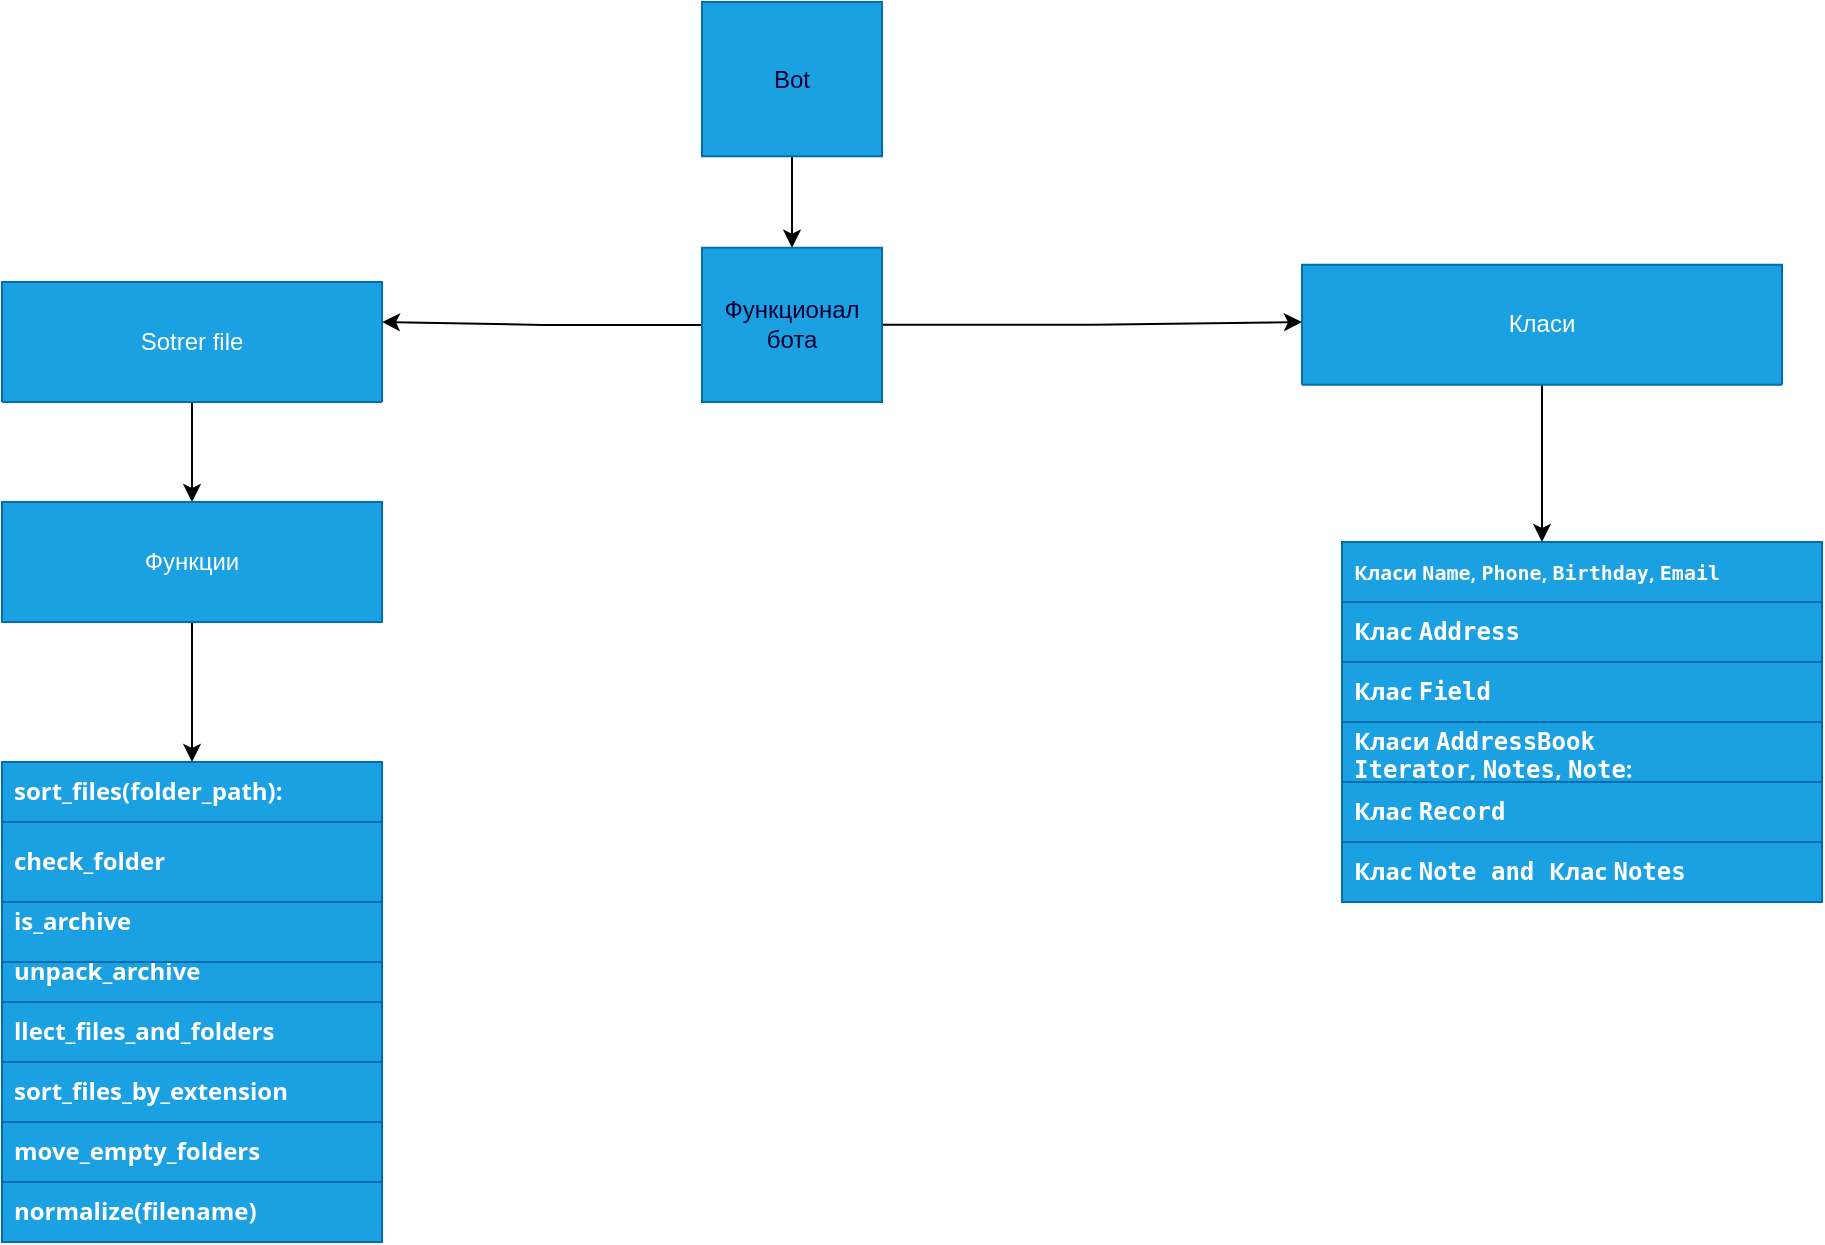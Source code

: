 <mxfile version="22.1.4" type="github">
  <diagram name="Страница — 1" id="Z-an4A2P-zL1DKGsL8hN">
    <mxGraphModel dx="1781" dy="1816" grid="1" gridSize="10" guides="1" tooltips="1" connect="1" arrows="1" fold="1" page="1" pageScale="1" pageWidth="827" pageHeight="1169" math="0" shadow="0">
      <root>
        <mxCell id="0" />
        <mxCell id="1" parent="0" />
        <mxCell id="G-vSlB9qsjSGoHxNtmw9-3" value="" style="edgeStyle=orthogonalEdgeStyle;rounded=0;orthogonalLoop=1;jettySize=auto;html=1;entryX=0.5;entryY=0;entryDx=0;entryDy=0;" parent="1" source="G-vSlB9qsjSGoHxNtmw9-1" target="G-vSlB9qsjSGoHxNtmw9-6" edge="1">
          <mxGeometry relative="1" as="geometry">
            <mxPoint x="420" y="-1000" as="targetPoint" />
          </mxGeometry>
        </mxCell>
        <mxCell id="G-vSlB9qsjSGoHxNtmw9-1" value="&lt;font color=&quot;#000033&quot;&gt;Bot&lt;/font&gt;" style="rounded=0;whiteSpace=wrap;html=1;fillColor=#1ba1e2;strokeColor=#006EAF;fontColor=#ffffff;aspect=fixed;" parent="1" vertex="1">
          <mxGeometry x="340" y="-1140" width="90" height="77.14" as="geometry" />
        </mxCell>
        <mxCell id="G-vSlB9qsjSGoHxNtmw9-8" style="edgeStyle=orthogonalEdgeStyle;rounded=0;orthogonalLoop=1;jettySize=auto;html=1;exitX=1;exitY=0.5;exitDx=0;exitDy=0;entryX=0;entryY=0.5;entryDx=0;entryDy=0;" parent="1" source="G-vSlB9qsjSGoHxNtmw9-6" edge="1">
          <mxGeometry relative="1" as="geometry">
            <mxPoint x="640" y="-980" as="targetPoint" />
          </mxGeometry>
        </mxCell>
        <mxCell id="G-vSlB9qsjSGoHxNtmw9-11" value="" style="edgeStyle=orthogonalEdgeStyle;rounded=0;orthogonalLoop=1;jettySize=auto;html=1;" parent="1" source="G-vSlB9qsjSGoHxNtmw9-6" edge="1">
          <mxGeometry relative="1" as="geometry">
            <mxPoint x="180" y="-980" as="targetPoint" />
          </mxGeometry>
        </mxCell>
        <mxCell id="G-vSlB9qsjSGoHxNtmw9-6" value="&lt;font color=&quot;#000033&quot;&gt;&lt;span style=&quot;caret-color: rgb(0, 0, 51);&quot;&gt;Функционал бота&lt;br&gt;&lt;/span&gt;&lt;/font&gt;" style="rounded=0;whiteSpace=wrap;html=1;fillColor=#1ba1e2;strokeColor=#006EAF;fontColor=#ffffff;aspect=fixed;" parent="1" vertex="1">
          <mxGeometry x="340" y="-1017.14" width="90" height="77.14" as="geometry" />
        </mxCell>
        <mxCell id="G-vSlB9qsjSGoHxNtmw9-93" value="" style="edgeStyle=orthogonalEdgeStyle;rounded=0;orthogonalLoop=1;jettySize=auto;html=1;" parent="1" source="G-vSlB9qsjSGoHxNtmw9-47" target="G-vSlB9qsjSGoHxNtmw9-92" edge="1">
          <mxGeometry relative="1" as="geometry" />
        </mxCell>
        <mxCell id="G-vSlB9qsjSGoHxNtmw9-47" value="Sotrer file" style="swimlane;fontStyle=0;childLayout=stackLayout;horizontal=1;startSize=60;horizontalStack=0;resizeParent=1;resizeParentMax=0;resizeLast=0;collapsible=1;marginBottom=0;whiteSpace=wrap;html=1;fillColor=#1ba1e2;fontColor=#ffffff;strokeColor=#006EAF;" parent="1" vertex="1">
          <mxGeometry x="-10" y="-1000" width="190" height="60" as="geometry" />
        </mxCell>
        <mxCell id="G-vSlB9qsjSGoHxNtmw9-96" value="" style="edgeStyle=orthogonalEdgeStyle;rounded=0;orthogonalLoop=1;jettySize=auto;html=1;" parent="1" source="G-vSlB9qsjSGoHxNtmw9-53" target="G-vSlB9qsjSGoHxNtmw9-54" edge="1">
          <mxGeometry relative="1" as="geometry">
            <Array as="points">
              <mxPoint x="760" y="-890" />
              <mxPoint x="760" y="-890" />
            </Array>
          </mxGeometry>
        </mxCell>
        <mxCell id="G-vSlB9qsjSGoHxNtmw9-53" value="Класи" style="swimlane;fontStyle=0;childLayout=stackLayout;horizontal=1;startSize=60;horizontalStack=0;resizeParent=1;resizeParentMax=0;resizeLast=0;collapsible=1;marginBottom=0;whiteSpace=wrap;html=1;fillColor=#1ba1e2;fontColor=#ffffff;strokeColor=#006EAF;" parent="1" vertex="1">
          <mxGeometry x="640" y="-1008.57" width="240" height="60" as="geometry" />
        </mxCell>
        <mxCell id="G-vSlB9qsjSGoHxNtmw9-57" value="&lt;strong style=&quot;border: 0px solid rgb(217, 217, 227); caret-color: rgb(0, 0, 0); box-sizing: border-box; font-family: Söhne, ui-sans-serif, system-ui, -apple-system, &amp;quot;Segoe UI&amp;quot;, Roboto, Ubuntu, Cantarell, &amp;quot;Noto Sans&amp;quot;, sans-serif, &amp;quot;Helvetica Neue&amp;quot;, Arial, &amp;quot;Apple Color Emoji&amp;quot;, &amp;quot;Segoe UI Emoji&amp;quot;, &amp;quot;Segoe UI Symbol&amp;quot;, &amp;quot;Noto Color Emoji&amp;quot;;&quot;&gt;&lt;font style=&quot;border-color: var(--border-color);&quot;&gt;Класи&amp;nbsp;&lt;code style=&quot;border: 0px solid rgb(217, 217, 227); box-sizing: border-box; font-family: &amp;quot;Söhne Mono&amp;quot;, Monaco, &amp;quot;Andale Mono&amp;quot;, &amp;quot;Ubuntu Mono&amp;quot;, monospace !important;&quot;&gt;AddressBook&lt;br style=&quot;border-color: var(--border-color);&quot;&gt;Iterator&lt;/code&gt;,&amp;nbsp;&lt;code style=&quot;border: 0px solid rgb(217, 217, 227); box-sizing: border-box; font-family: &amp;quot;Söhne Mono&amp;quot;, Monaco, &amp;quot;Andale Mono&amp;quot;, &amp;quot;Ubuntu Mono&amp;quot;, monospace !important;&quot;&gt;Notes&lt;/code&gt;,&amp;nbsp;&lt;code style=&quot;border: 0px solid rgb(217, 217, 227); box-sizing: border-box; font-family: &amp;quot;Söhne Mono&amp;quot;, Monaco, &amp;quot;Andale Mono&amp;quot;, &amp;quot;Ubuntu Mono&amp;quot;, monospace !important;&quot;&gt;Note&lt;/code&gt;:&lt;/font&gt;&lt;/strong&gt;" style="text;strokeColor=#006EAF;fillColor=#1ba1e2;align=left;verticalAlign=middle;spacingLeft=4;spacingRight=4;overflow=hidden;points=[[0,0.5],[1,0.5]];portConstraint=eastwest;rotatable=0;whiteSpace=wrap;html=1;fontColor=#ffffff;" parent="1" vertex="1">
          <mxGeometry x="660" y="-780" width="240" height="30" as="geometry" />
        </mxCell>
        <mxCell id="G-vSlB9qsjSGoHxNtmw9-58" value="&lt;strong style=&quot;border: 0px solid rgb(217, 217, 227); caret-color: rgb(0, 0, 0); box-sizing: border-box; font-family: Söhne, ui-sans-serif, system-ui, -apple-system, &amp;quot;Segoe UI&amp;quot;, Roboto, Ubuntu, Cantarell, &amp;quot;Noto Sans&amp;quot;, sans-serif, &amp;quot;Helvetica Neue&amp;quot;, Arial, &amp;quot;Apple Color Emoji&amp;quot;, &amp;quot;Segoe UI Emoji&amp;quot;, &amp;quot;Segoe UI Symbol&amp;quot;, &amp;quot;Noto Color Emoji&amp;quot;;&quot;&gt;&lt;font style=&quot;font-size: 12px;&quot;&gt;Клас&amp;nbsp;&lt;code style=&quot;border: 0px solid rgb(217, 217, 227); box-sizing: border-box; font-family: &amp;quot;Söhne Mono&amp;quot;, Monaco, &amp;quot;Andale Mono&amp;quot;, &amp;quot;Ubuntu Mono&amp;quot;, monospace !important;&quot;&gt;Record&lt;/code&gt;&lt;/font&gt;&lt;/strong&gt;" style="text;strokeColor=#006EAF;fillColor=#1ba1e2;align=left;verticalAlign=middle;spacingLeft=4;spacingRight=4;overflow=hidden;points=[[0,0.5],[1,0.5]];portConstraint=eastwest;rotatable=0;whiteSpace=wrap;html=1;fontColor=#ffffff;" parent="1" vertex="1">
          <mxGeometry x="660" y="-750" width="240" height="30" as="geometry" />
        </mxCell>
        <mxCell id="G-vSlB9qsjSGoHxNtmw9-59" value="&lt;strong style=&quot;border: 0px solid rgb(217, 217, 227); caret-color: rgb(0, 0, 0); box-sizing: border-box; font-family: Söhne, ui-sans-serif, system-ui, -apple-system, &amp;quot;Segoe UI&amp;quot;, Roboto, Ubuntu, Cantarell, &amp;quot;Noto Sans&amp;quot;, sans-serif, &amp;quot;Helvetica Neue&amp;quot;, Arial, &amp;quot;Apple Color Emoji&amp;quot;, &amp;quot;Segoe UI Emoji&amp;quot;, &amp;quot;Segoe UI Symbol&amp;quot;, &amp;quot;Noto Color Emoji&amp;quot;;&quot;&gt;&lt;font style=&quot;font-size: 12px;&quot;&gt;Клас&amp;nbsp;&lt;code style=&quot;border: 0px solid rgb(217, 217, 227); box-sizing: border-box; font-family: &amp;quot;Söhne Mono&amp;quot;, Monaco, &amp;quot;Andale Mono&amp;quot;, &amp;quot;Ubuntu Mono&amp;quot;, monospace !important;&quot;&gt;Note and&amp;nbsp;&lt;strong style=&quot;border: 0px solid rgb(217, 217, 227); box-sizing: border-box; font-family: Söhne, ui-sans-serif, system-ui, -apple-system, &amp;quot;Segoe UI&amp;quot;, Roboto, Ubuntu, Cantarell, &amp;quot;Noto Sans&amp;quot;, sans-serif, &amp;quot;Helvetica Neue&amp;quot;, Arial, &amp;quot;Apple Color Emoji&amp;quot;, &amp;quot;Segoe UI Emoji&amp;quot;, &amp;quot;Segoe UI Symbol&amp;quot;, &amp;quot;Noto Color Emoji&amp;quot;;&quot;&gt;Клас&amp;nbsp;&lt;code style=&quot;border: 0px solid rgb(217, 217, 227); box-sizing: border-box; font-family: &amp;quot;Söhne Mono&amp;quot;, Monaco, &amp;quot;Andale Mono&amp;quot;, &amp;quot;Ubuntu Mono&amp;quot;, monospace !important;&quot;&gt;Notes&lt;/code&gt;&lt;/strong&gt;&lt;/code&gt;&lt;/font&gt;&lt;/strong&gt;" style="text;strokeColor=#006EAF;fillColor=#1ba1e2;align=left;verticalAlign=middle;spacingLeft=4;spacingRight=4;overflow=hidden;points=[[0,0.5],[1,0.5]];portConstraint=eastwest;rotatable=0;whiteSpace=wrap;html=1;fontColor=#ffffff;" parent="1" vertex="1">
          <mxGeometry x="660" y="-720" width="240" height="30" as="geometry" />
        </mxCell>
        <mxCell id="G-vSlB9qsjSGoHxNtmw9-61" value="&lt;strong style=&quot;caret-color: rgb(0, 0, 0); border: 0px solid rgb(217, 217, 227); box-sizing: border-box; font-family: Söhne, ui-sans-serif, system-ui, -apple-system, &amp;quot;Segoe UI&amp;quot;, Roboto, Ubuntu, Cantarell, &amp;quot;Noto Sans&amp;quot;, sans-serif, &amp;quot;Helvetica Neue&amp;quot;, Arial, &amp;quot;Apple Color Emoji&amp;quot;, &amp;quot;Segoe UI Emoji&amp;quot;, &amp;quot;Segoe UI Symbol&amp;quot;, &amp;quot;Noto Color Emoji&amp;quot;;&quot;&gt;&lt;font style=&quot;font-size: 12px;&quot;&gt;llect_files_and_folders&lt;/font&gt;&lt;/strong&gt;" style="text;strokeColor=#006EAF;fillColor=#1ba1e2;align=left;verticalAlign=middle;spacingLeft=4;spacingRight=4;overflow=hidden;points=[[0,0.5],[1,0.5]];portConstraint=eastwest;rotatable=0;whiteSpace=wrap;html=1;fontColor=#ffffff;" parent="1" vertex="1">
          <mxGeometry x="-10" y="-640" width="190" height="30" as="geometry" />
        </mxCell>
        <mxCell id="G-vSlB9qsjSGoHxNtmw9-62" value="&lt;strong style=&quot;caret-color: rgb(0, 0, 0); border: 0px solid rgb(217, 217, 227); box-sizing: border-box; font-family: Söhne, ui-sans-serif, system-ui, -apple-system, &amp;quot;Segoe UI&amp;quot;, Roboto, Ubuntu, Cantarell, &amp;quot;Noto Sans&amp;quot;, sans-serif, &amp;quot;Helvetica Neue&amp;quot;, Arial, &amp;quot;Apple Color Emoji&amp;quot;, &amp;quot;Segoe UI Emoji&amp;quot;, &amp;quot;Segoe UI Symbol&amp;quot;, &amp;quot;Noto Color Emoji&amp;quot;;&quot;&gt;&lt;font style=&quot;font-size: 12px;&quot;&gt;unpack_archive&lt;/font&gt;&lt;/strong&gt;" style="text;strokeColor=#006EAF;fillColor=#1ba1e2;align=left;verticalAlign=middle;spacingLeft=4;spacingRight=4;overflow=hidden;points=[[0,0.5],[1,0.5]];portConstraint=eastwest;rotatable=0;whiteSpace=wrap;html=1;fontColor=#ffffff;" parent="1" vertex="1">
          <mxGeometry x="-10" y="-670" width="190" height="30" as="geometry" />
        </mxCell>
        <mxCell id="G-vSlB9qsjSGoHxNtmw9-63" value="&lt;strong style=&quot;caret-color: rgb(0, 0, 0); border: 0px solid rgb(217, 217, 227); box-sizing: border-box; font-family: Söhne, ui-sans-serif, system-ui, -apple-system, &amp;quot;Segoe UI&amp;quot;, Roboto, Ubuntu, Cantarell, &amp;quot;Noto Sans&amp;quot;, sans-serif, &amp;quot;Helvetica Neue&amp;quot;, Arial, &amp;quot;Apple Color Emoji&amp;quot;, &amp;quot;Segoe UI Emoji&amp;quot;, &amp;quot;Segoe UI Symbol&amp;quot;, &amp;quot;Noto Color Emoji&amp;quot;;&quot;&gt;&lt;font style=&quot;font-size: 12px;&quot;&gt;sort_files_by_extension&lt;/font&gt;&lt;/strong&gt;" style="text;strokeColor=#006EAF;fillColor=#1ba1e2;align=left;verticalAlign=middle;spacingLeft=4;spacingRight=4;overflow=hidden;points=[[0,0.5],[1,0.5]];portConstraint=eastwest;rotatable=0;whiteSpace=wrap;html=1;fontColor=#ffffff;" parent="1" vertex="1">
          <mxGeometry x="-10" y="-610" width="190" height="30" as="geometry" />
        </mxCell>
        <mxCell id="G-vSlB9qsjSGoHxNtmw9-64" value="&lt;strong style=&quot;caret-color: rgb(0, 0, 0); border: 0px solid rgb(217, 217, 227); box-sizing: border-box; font-family: Söhne, ui-sans-serif, system-ui, -apple-system, &amp;quot;Segoe UI&amp;quot;, Roboto, Ubuntu, Cantarell, &amp;quot;Noto Sans&amp;quot;, sans-serif, &amp;quot;Helvetica Neue&amp;quot;, Arial, &amp;quot;Apple Color Emoji&amp;quot;, &amp;quot;Segoe UI Emoji&amp;quot;, &amp;quot;Segoe UI Symbol&amp;quot;, &amp;quot;Noto Color Emoji&amp;quot;;&quot;&gt;&lt;font style=&quot;font-size: 12px;&quot;&gt;normalize(filename)&lt;/font&gt;&lt;/strong&gt;" style="text;strokeColor=#006EAF;fillColor=#1ba1e2;align=left;verticalAlign=middle;spacingLeft=4;spacingRight=4;overflow=hidden;points=[[0,0.5],[1,0.5]];portConstraint=eastwest;rotatable=0;whiteSpace=wrap;html=1;fontColor=#ffffff;" parent="1" vertex="1">
          <mxGeometry x="-10" y="-550" width="190" height="30" as="geometry" />
        </mxCell>
        <mxCell id="G-vSlB9qsjSGoHxNtmw9-65" value="&lt;strong style=&quot;caret-color: rgb(0, 0, 0); border: 0px solid rgb(217, 217, 227); box-sizing: border-box; font-family: Söhne, ui-sans-serif, system-ui, -apple-system, &amp;quot;Segoe UI&amp;quot;, Roboto, Ubuntu, Cantarell, &amp;quot;Noto Sans&amp;quot;, sans-serif, &amp;quot;Helvetica Neue&amp;quot;, Arial, &amp;quot;Apple Color Emoji&amp;quot;, &amp;quot;Segoe UI Emoji&amp;quot;, &amp;quot;Segoe UI Symbol&amp;quot;, &amp;quot;Noto Color Emoji&amp;quot;;&quot;&gt;&lt;font style=&quot;font-size: 12px;&quot;&gt;move_empty_folders&lt;/font&gt;&lt;/strong&gt;" style="text;strokeColor=#006EAF;fillColor=#1ba1e2;align=left;verticalAlign=middle;spacingLeft=4;spacingRight=4;overflow=hidden;points=[[0,0.5],[1,0.5]];portConstraint=eastwest;rotatable=0;whiteSpace=wrap;html=1;fontColor=#ffffff;" parent="1" vertex="1">
          <mxGeometry x="-10" y="-580" width="190" height="30" as="geometry" />
        </mxCell>
        <mxCell id="G-vSlB9qsjSGoHxNtmw9-50" value="&lt;strong style=&quot;caret-color: rgb(0, 0, 0); border: 0px solid rgb(217, 217, 227); box-sizing: border-box; font-family: Söhne, ui-sans-serif, system-ui, -apple-system, &amp;quot;Segoe UI&amp;quot;, Roboto, Ubuntu, Cantarell, &amp;quot;Noto Sans&amp;quot;, sans-serif, &amp;quot;Helvetica Neue&amp;quot;, Arial, &amp;quot;Apple Color Emoji&amp;quot;, &amp;quot;Segoe UI Emoji&amp;quot;, &amp;quot;Segoe UI Symbol&amp;quot;, &amp;quot;Noto Color Emoji&amp;quot;;&quot;&gt;&lt;font style=&quot;font-size: 12px;&quot;&gt;is_archive&lt;/font&gt;&lt;/strong&gt;" style="text;strokeColor=#006EAF;fillColor=#1ba1e2;align=left;verticalAlign=middle;spacingLeft=4;spacingRight=4;overflow=hidden;points=[[0,0.5],[1,0.5]];portConstraint=eastwest;rotatable=0;whiteSpace=wrap;html=1;fontColor=#ffffff;" parent="1" vertex="1">
          <mxGeometry x="-10" y="-700" width="190" height="40" as="geometry" />
        </mxCell>
        <mxCell id="G-vSlB9qsjSGoHxNtmw9-49" value="&lt;strong style=&quot;caret-color: rgb(0, 0, 0); border: 0px solid rgb(217, 217, 227); box-sizing: border-box; font-family: Söhne, ui-sans-serif, system-ui, -apple-system, &amp;quot;Segoe UI&amp;quot;, Roboto, Ubuntu, Cantarell, &amp;quot;Noto Sans&amp;quot;, sans-serif, &amp;quot;Helvetica Neue&amp;quot;, Arial, &amp;quot;Apple Color Emoji&amp;quot;, &amp;quot;Segoe UI Emoji&amp;quot;, &amp;quot;Segoe UI Symbol&amp;quot;, &amp;quot;Noto Color Emoji&amp;quot;;&quot;&gt;&lt;font style=&quot;font-size: 12px;&quot;&gt;check_folder&lt;/font&gt;&lt;/strong&gt;" style="text;strokeColor=#006EAF;fillColor=#1ba1e2;align=left;verticalAlign=middle;spacingLeft=4;spacingRight=4;overflow=hidden;points=[[0,0.5],[1,0.5]];portConstraint=eastwest;rotatable=0;whiteSpace=wrap;html=1;fontColor=#ffffff;" parent="1" vertex="1">
          <mxGeometry x="-10" y="-730" width="190" height="40" as="geometry" />
        </mxCell>
        <mxCell id="G-vSlB9qsjSGoHxNtmw9-48" value="&lt;font style=&quot;font-size: 12px;&quot;&gt;&lt;strong style=&quot;caret-color: rgb(0, 0, 0); border: 0px solid rgb(217, 217, 227); box-sizing: border-box; font-family: Söhne, ui-sans-serif, system-ui, -apple-system, &amp;quot;Segoe UI&amp;quot;, Roboto, Ubuntu, Cantarell, &amp;quot;Noto Sans&amp;quot;, sans-serif, &amp;quot;Helvetica Neue&amp;quot;, Arial, &amp;quot;Apple Color Emoji&amp;quot;, &amp;quot;Segoe UI Emoji&amp;quot;, &amp;quot;Segoe UI Symbol&amp;quot;, &amp;quot;Noto Color Emoji&amp;quot;;&quot;&gt;sort_files(folder_path):&lt;/strong&gt; &lt;/font&gt;" style="text;strokeColor=#006EAF;fillColor=#1ba1e2;align=left;verticalAlign=middle;spacingLeft=4;spacingRight=4;overflow=hidden;points=[[0,0.5],[1,0.5]];portConstraint=eastwest;rotatable=0;whiteSpace=wrap;html=1;fontColor=#ffffff;" parent="1" vertex="1">
          <mxGeometry x="-10" y="-760" width="190" height="30" as="geometry" />
        </mxCell>
        <mxCell id="G-vSlB9qsjSGoHxNtmw9-95" value="" style="edgeStyle=orthogonalEdgeStyle;rounded=0;orthogonalLoop=1;jettySize=auto;html=1;" parent="1" source="G-vSlB9qsjSGoHxNtmw9-92" target="G-vSlB9qsjSGoHxNtmw9-48" edge="1">
          <mxGeometry relative="1" as="geometry">
            <Array as="points">
              <mxPoint x="85" y="-790" />
              <mxPoint x="85" y="-790" />
            </Array>
          </mxGeometry>
        </mxCell>
        <mxCell id="G-vSlB9qsjSGoHxNtmw9-92" value="Функции" style="rounded=0;whiteSpace=wrap;html=1;fillColor=#1ba1e2;fontColor=#ffffff;strokeColor=#006EAF;" parent="1" vertex="1">
          <mxGeometry x="-10" y="-890" width="190" height="60" as="geometry" />
        </mxCell>
        <mxCell id="G-vSlB9qsjSGoHxNtmw9-56" value="&lt;strong style=&quot;border: 0px solid rgb(217, 217, 227); caret-color: rgb(0, 0, 0); box-sizing: border-box; font-family: Söhne, ui-sans-serif, system-ui, -apple-system, &amp;quot;Segoe UI&amp;quot;, Roboto, Ubuntu, Cantarell, &amp;quot;Noto Sans&amp;quot;, sans-serif, &amp;quot;Helvetica Neue&amp;quot;, Arial, &amp;quot;Apple Color Emoji&amp;quot;, &amp;quot;Segoe UI Emoji&amp;quot;, &amp;quot;Segoe UI Symbol&amp;quot;, &amp;quot;Noto Color Emoji&amp;quot;;&quot;&gt;&lt;font style=&quot;font-size: 12px;&quot;&gt;Клас&amp;nbsp;&lt;code style=&quot;border: 0px solid rgb(217, 217, 227); box-sizing: border-box; font-family: &amp;quot;Söhne Mono&amp;quot;, Monaco, &amp;quot;Andale Mono&amp;quot;, &amp;quot;Ubuntu Mono&amp;quot;, monospace !important;&quot;&gt;Field&lt;/code&gt;&lt;/font&gt;&lt;/strong&gt;" style="text;strokeColor=#006EAF;fillColor=#1ba1e2;align=left;verticalAlign=middle;spacingLeft=4;spacingRight=4;overflow=hidden;points=[[0,0.5],[1,0.5]];portConstraint=eastwest;rotatable=0;whiteSpace=wrap;html=1;fontColor=#ffffff;" parent="1" vertex="1">
          <mxGeometry x="660" y="-810" width="240" height="30" as="geometry" />
        </mxCell>
        <mxCell id="G-vSlB9qsjSGoHxNtmw9-55" value="&lt;strong style=&quot;border: 0px solid rgb(217, 217, 227); caret-color: rgb(0, 0, 0); box-sizing: border-box; font-family: Söhne, ui-sans-serif, system-ui, -apple-system, &amp;quot;Segoe UI&amp;quot;, Roboto, Ubuntu, Cantarell, &amp;quot;Noto Sans&amp;quot;, sans-serif, &amp;quot;Helvetica Neue&amp;quot;, Arial, &amp;quot;Apple Color Emoji&amp;quot;, &amp;quot;Segoe UI Emoji&amp;quot;, &amp;quot;Segoe UI Symbol&amp;quot;, &amp;quot;Noto Color Emoji&amp;quot;;&quot;&gt;&lt;font style=&quot;border-color: var(--border-color);&quot;&gt;Клас&amp;nbsp;&lt;code style=&quot;border: 0px solid rgb(217, 217, 227); box-sizing: border-box; font-family: &amp;quot;Söhne Mono&amp;quot;, Monaco, &amp;quot;Andale Mono&amp;quot;, &amp;quot;Ubuntu Mono&amp;quot;, monospace !important;&quot;&gt;Address&lt;/code&gt;&lt;/font&gt;&lt;/strong&gt;" style="text;strokeColor=#006EAF;fillColor=#1ba1e2;align=left;verticalAlign=middle;spacingLeft=4;spacingRight=4;overflow=hidden;points=[[0,0.5],[1,0.5]];portConstraint=eastwest;rotatable=0;whiteSpace=wrap;html=1;fontColor=#ffffff;" parent="1" vertex="1">
          <mxGeometry x="660" y="-840" width="240" height="30" as="geometry" />
        </mxCell>
        <mxCell id="G-vSlB9qsjSGoHxNtmw9-54" value="&lt;font style=&quot;font-size: 10px;&quot;&gt;&lt;strong style=&quot;border: 0px solid rgb(217, 217, 227); caret-color: rgb(0, 0, 0); box-sizing: border-box; font-family: Söhne, ui-sans-serif, system-ui, -apple-system, &amp;quot;Segoe UI&amp;quot;, Roboto, Ubuntu, Cantarell, &amp;quot;Noto Sans&amp;quot;, sans-serif, &amp;quot;Helvetica Neue&amp;quot;, Arial, &amp;quot;Apple Color Emoji&amp;quot;, &amp;quot;Segoe UI Emoji&amp;quot;, &amp;quot;Segoe UI Symbol&amp;quot;, &amp;quot;Noto Color Emoji&amp;quot;;&quot;&gt;К&lt;/strong&gt;&lt;strong style=&quot;border: 0px solid rgb(217, 217, 227); caret-color: rgb(0, 0, 0); box-sizing: border-box; font-family: Söhne, ui-sans-serif, system-ui, -apple-system, &amp;quot;Segoe UI&amp;quot;, Roboto, Ubuntu, Cantarell, &amp;quot;Noto Sans&amp;quot;, sans-serif, &amp;quot;Helvetica Neue&amp;quot;, Arial, &amp;quot;Apple Color Emoji&amp;quot;, &amp;quot;Segoe UI Emoji&amp;quot;, &amp;quot;Segoe UI Symbol&amp;quot;, &amp;quot;Noto Color Emoji&amp;quot;;&quot;&gt;&lt;font&gt;ласи&amp;nbsp;&lt;code style=&quot;border: 0px solid rgb(217, 217, 227); box-sizing: border-box; font-family: &amp;quot;Söhne Mono&amp;quot;, Monaco, &amp;quot;Andale Mono&amp;quot;, &amp;quot;Ubuntu Mono&amp;quot;, monospace !important;&quot;&gt;Name&lt;/code&gt;,&amp;nbsp;&lt;code style=&quot;border: 0px solid rgb(217, 217, 227); box-sizing: border-box; font-family: &amp;quot;Söhne Mono&amp;quot;, Monaco, &amp;quot;Andale Mono&amp;quot;, &amp;quot;Ubuntu Mono&amp;quot;, monospace !important;&quot;&gt;Phone&lt;/code&gt;,&amp;nbsp;&lt;code style=&quot;border: 0px solid rgb(217, 217, 227); box-sizing: border-box; font-family: &amp;quot;Söhne Mono&amp;quot;, Monaco, &amp;quot;Andale Mono&amp;quot;, &amp;quot;Ubuntu Mono&amp;quot;, monospace !important;&quot;&gt;Birthday&lt;/code&gt;,&amp;nbsp;&lt;code style=&quot;border: 0px solid rgb(217, 217, 227); box-sizing: border-box; font-family: &amp;quot;Söhne Mono&amp;quot;, Monaco, &amp;quot;Andale Mono&amp;quot;, &amp;quot;Ubuntu Mono&amp;quot;, monospace !important;&quot;&gt;Email&lt;/code&gt;&lt;/font&gt;&lt;/strong&gt;&lt;/font&gt;" style="text;strokeColor=#006EAF;fillColor=#1ba1e2;align=left;verticalAlign=middle;spacingLeft=4;spacingRight=4;overflow=hidden;points=[[0,0.5],[1,0.5]];portConstraint=eastwest;rotatable=0;whiteSpace=wrap;html=1;fontColor=#ffffff;" parent="1" vertex="1">
          <mxGeometry x="660" y="-870" width="240" height="30" as="geometry" />
        </mxCell>
      </root>
    </mxGraphModel>
  </diagram>
</mxfile>
